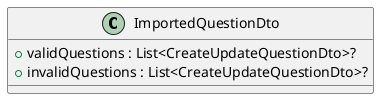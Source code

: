 @startuml
class ImportedQuestionDto {
    + validQuestions : List<CreateUpdateQuestionDto>?
    + invalidQuestions : List<CreateUpdateQuestionDto>?
}
@enduml
